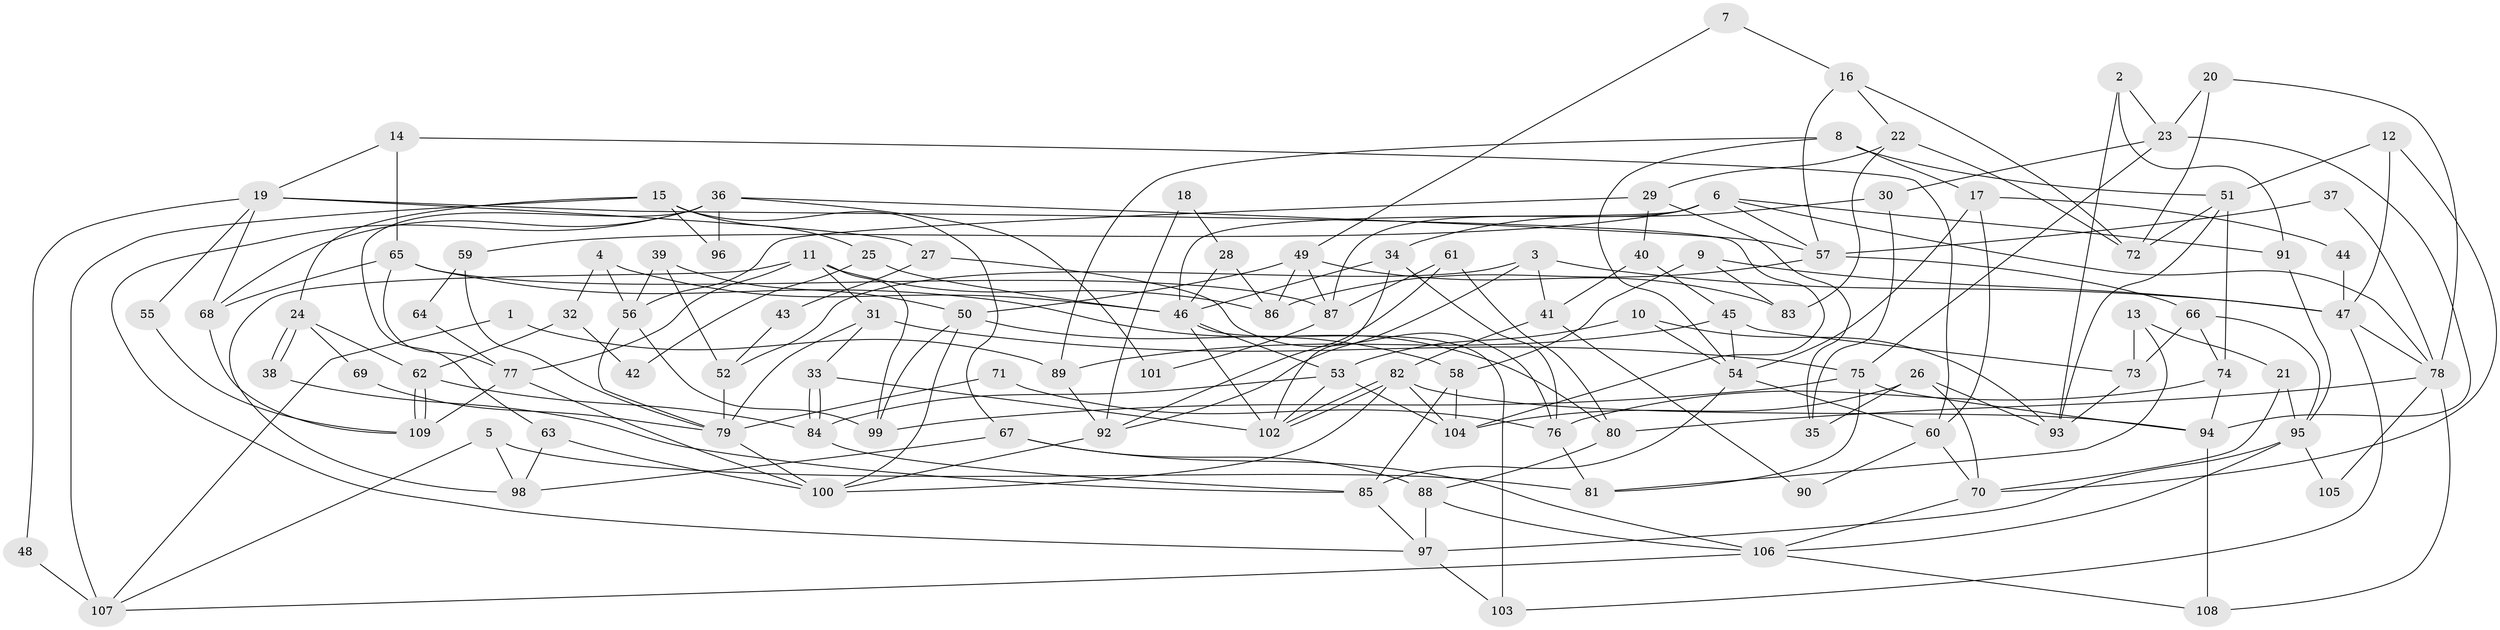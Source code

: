 // coarse degree distribution, {4: 0.14545454545454545, 6: 0.16363636363636364, 5: 0.2545454545454545, 3: 0.14545454545454545, 8: 0.07272727272727272, 2: 0.03636363636363636, 11: 0.01818181818181818, 7: 0.14545454545454545, 9: 0.01818181818181818}
// Generated by graph-tools (version 1.1) at 2025/37/03/04/25 23:37:02]
// undirected, 109 vertices, 218 edges
graph export_dot {
  node [color=gray90,style=filled];
  1;
  2;
  3;
  4;
  5;
  6;
  7;
  8;
  9;
  10;
  11;
  12;
  13;
  14;
  15;
  16;
  17;
  18;
  19;
  20;
  21;
  22;
  23;
  24;
  25;
  26;
  27;
  28;
  29;
  30;
  31;
  32;
  33;
  34;
  35;
  36;
  37;
  38;
  39;
  40;
  41;
  42;
  43;
  44;
  45;
  46;
  47;
  48;
  49;
  50;
  51;
  52;
  53;
  54;
  55;
  56;
  57;
  58;
  59;
  60;
  61;
  62;
  63;
  64;
  65;
  66;
  67;
  68;
  69;
  70;
  71;
  72;
  73;
  74;
  75;
  76;
  77;
  78;
  79;
  80;
  81;
  82;
  83;
  84;
  85;
  86;
  87;
  88;
  89;
  90;
  91;
  92;
  93;
  94;
  95;
  96;
  97;
  98;
  99;
  100;
  101;
  102;
  103;
  104;
  105;
  106;
  107;
  108;
  109;
  1 -- 89;
  1 -- 107;
  2 -- 23;
  2 -- 91;
  2 -- 93;
  3 -- 47;
  3 -- 92;
  3 -- 41;
  3 -- 52;
  4 -- 46;
  4 -- 56;
  4 -- 32;
  5 -- 98;
  5 -- 81;
  5 -- 107;
  6 -- 46;
  6 -- 57;
  6 -- 59;
  6 -- 78;
  6 -- 87;
  6 -- 91;
  7 -- 16;
  7 -- 49;
  8 -- 51;
  8 -- 54;
  8 -- 17;
  8 -- 89;
  9 -- 58;
  9 -- 47;
  9 -- 83;
  10 -- 53;
  10 -- 93;
  10 -- 54;
  11 -- 31;
  11 -- 99;
  11 -- 77;
  11 -- 86;
  11 -- 98;
  12 -- 70;
  12 -- 47;
  12 -- 51;
  13 -- 81;
  13 -- 73;
  13 -- 21;
  14 -- 65;
  14 -- 60;
  14 -- 19;
  15 -- 24;
  15 -- 67;
  15 -- 25;
  15 -- 96;
  15 -- 107;
  16 -- 22;
  16 -- 57;
  16 -- 72;
  17 -- 60;
  17 -- 44;
  17 -- 54;
  18 -- 92;
  18 -- 28;
  19 -- 104;
  19 -- 27;
  19 -- 48;
  19 -- 55;
  19 -- 68;
  20 -- 72;
  20 -- 78;
  20 -- 23;
  21 -- 95;
  21 -- 70;
  22 -- 72;
  22 -- 83;
  22 -- 29;
  23 -- 30;
  23 -- 75;
  23 -- 94;
  24 -- 38;
  24 -- 38;
  24 -- 62;
  24 -- 69;
  25 -- 46;
  25 -- 42;
  26 -- 104;
  26 -- 70;
  26 -- 35;
  26 -- 93;
  27 -- 76;
  27 -- 43;
  28 -- 86;
  28 -- 46;
  29 -- 56;
  29 -- 35;
  29 -- 40;
  30 -- 34;
  30 -- 35;
  31 -- 33;
  31 -- 75;
  31 -- 79;
  32 -- 62;
  32 -- 42;
  33 -- 102;
  33 -- 84;
  33 -- 84;
  34 -- 102;
  34 -- 46;
  34 -- 76;
  36 -- 68;
  36 -- 63;
  36 -- 57;
  36 -- 96;
  36 -- 97;
  36 -- 101;
  37 -- 57;
  37 -- 78;
  38 -- 85;
  39 -- 50;
  39 -- 52;
  39 -- 56;
  40 -- 41;
  40 -- 45;
  41 -- 82;
  41 -- 90;
  43 -- 52;
  44 -- 47;
  45 -- 54;
  45 -- 73;
  45 -- 89;
  46 -- 53;
  46 -- 102;
  46 -- 103;
  47 -- 78;
  47 -- 103;
  48 -- 107;
  49 -- 50;
  49 -- 86;
  49 -- 83;
  49 -- 87;
  50 -- 99;
  50 -- 100;
  50 -- 58;
  51 -- 93;
  51 -- 72;
  51 -- 74;
  52 -- 79;
  53 -- 84;
  53 -- 104;
  53 -- 102;
  54 -- 60;
  54 -- 85;
  55 -- 109;
  56 -- 79;
  56 -- 99;
  57 -- 66;
  57 -- 86;
  58 -- 85;
  58 -- 104;
  59 -- 79;
  59 -- 64;
  60 -- 70;
  60 -- 90;
  61 -- 92;
  61 -- 87;
  61 -- 80;
  62 -- 109;
  62 -- 109;
  62 -- 84;
  63 -- 100;
  63 -- 98;
  64 -- 77;
  65 -- 77;
  65 -- 87;
  65 -- 68;
  65 -- 80;
  66 -- 73;
  66 -- 95;
  66 -- 74;
  67 -- 88;
  67 -- 106;
  67 -- 98;
  68 -- 109;
  69 -- 79;
  70 -- 106;
  71 -- 76;
  71 -- 79;
  73 -- 93;
  74 -- 76;
  74 -- 94;
  75 -- 94;
  75 -- 81;
  75 -- 99;
  76 -- 81;
  77 -- 109;
  77 -- 100;
  78 -- 80;
  78 -- 105;
  78 -- 108;
  79 -- 100;
  80 -- 88;
  82 -- 102;
  82 -- 102;
  82 -- 94;
  82 -- 100;
  82 -- 104;
  84 -- 85;
  85 -- 97;
  87 -- 101;
  88 -- 106;
  88 -- 97;
  89 -- 92;
  91 -- 95;
  92 -- 100;
  94 -- 108;
  95 -- 106;
  95 -- 97;
  95 -- 105;
  97 -- 103;
  106 -- 107;
  106 -- 108;
}
